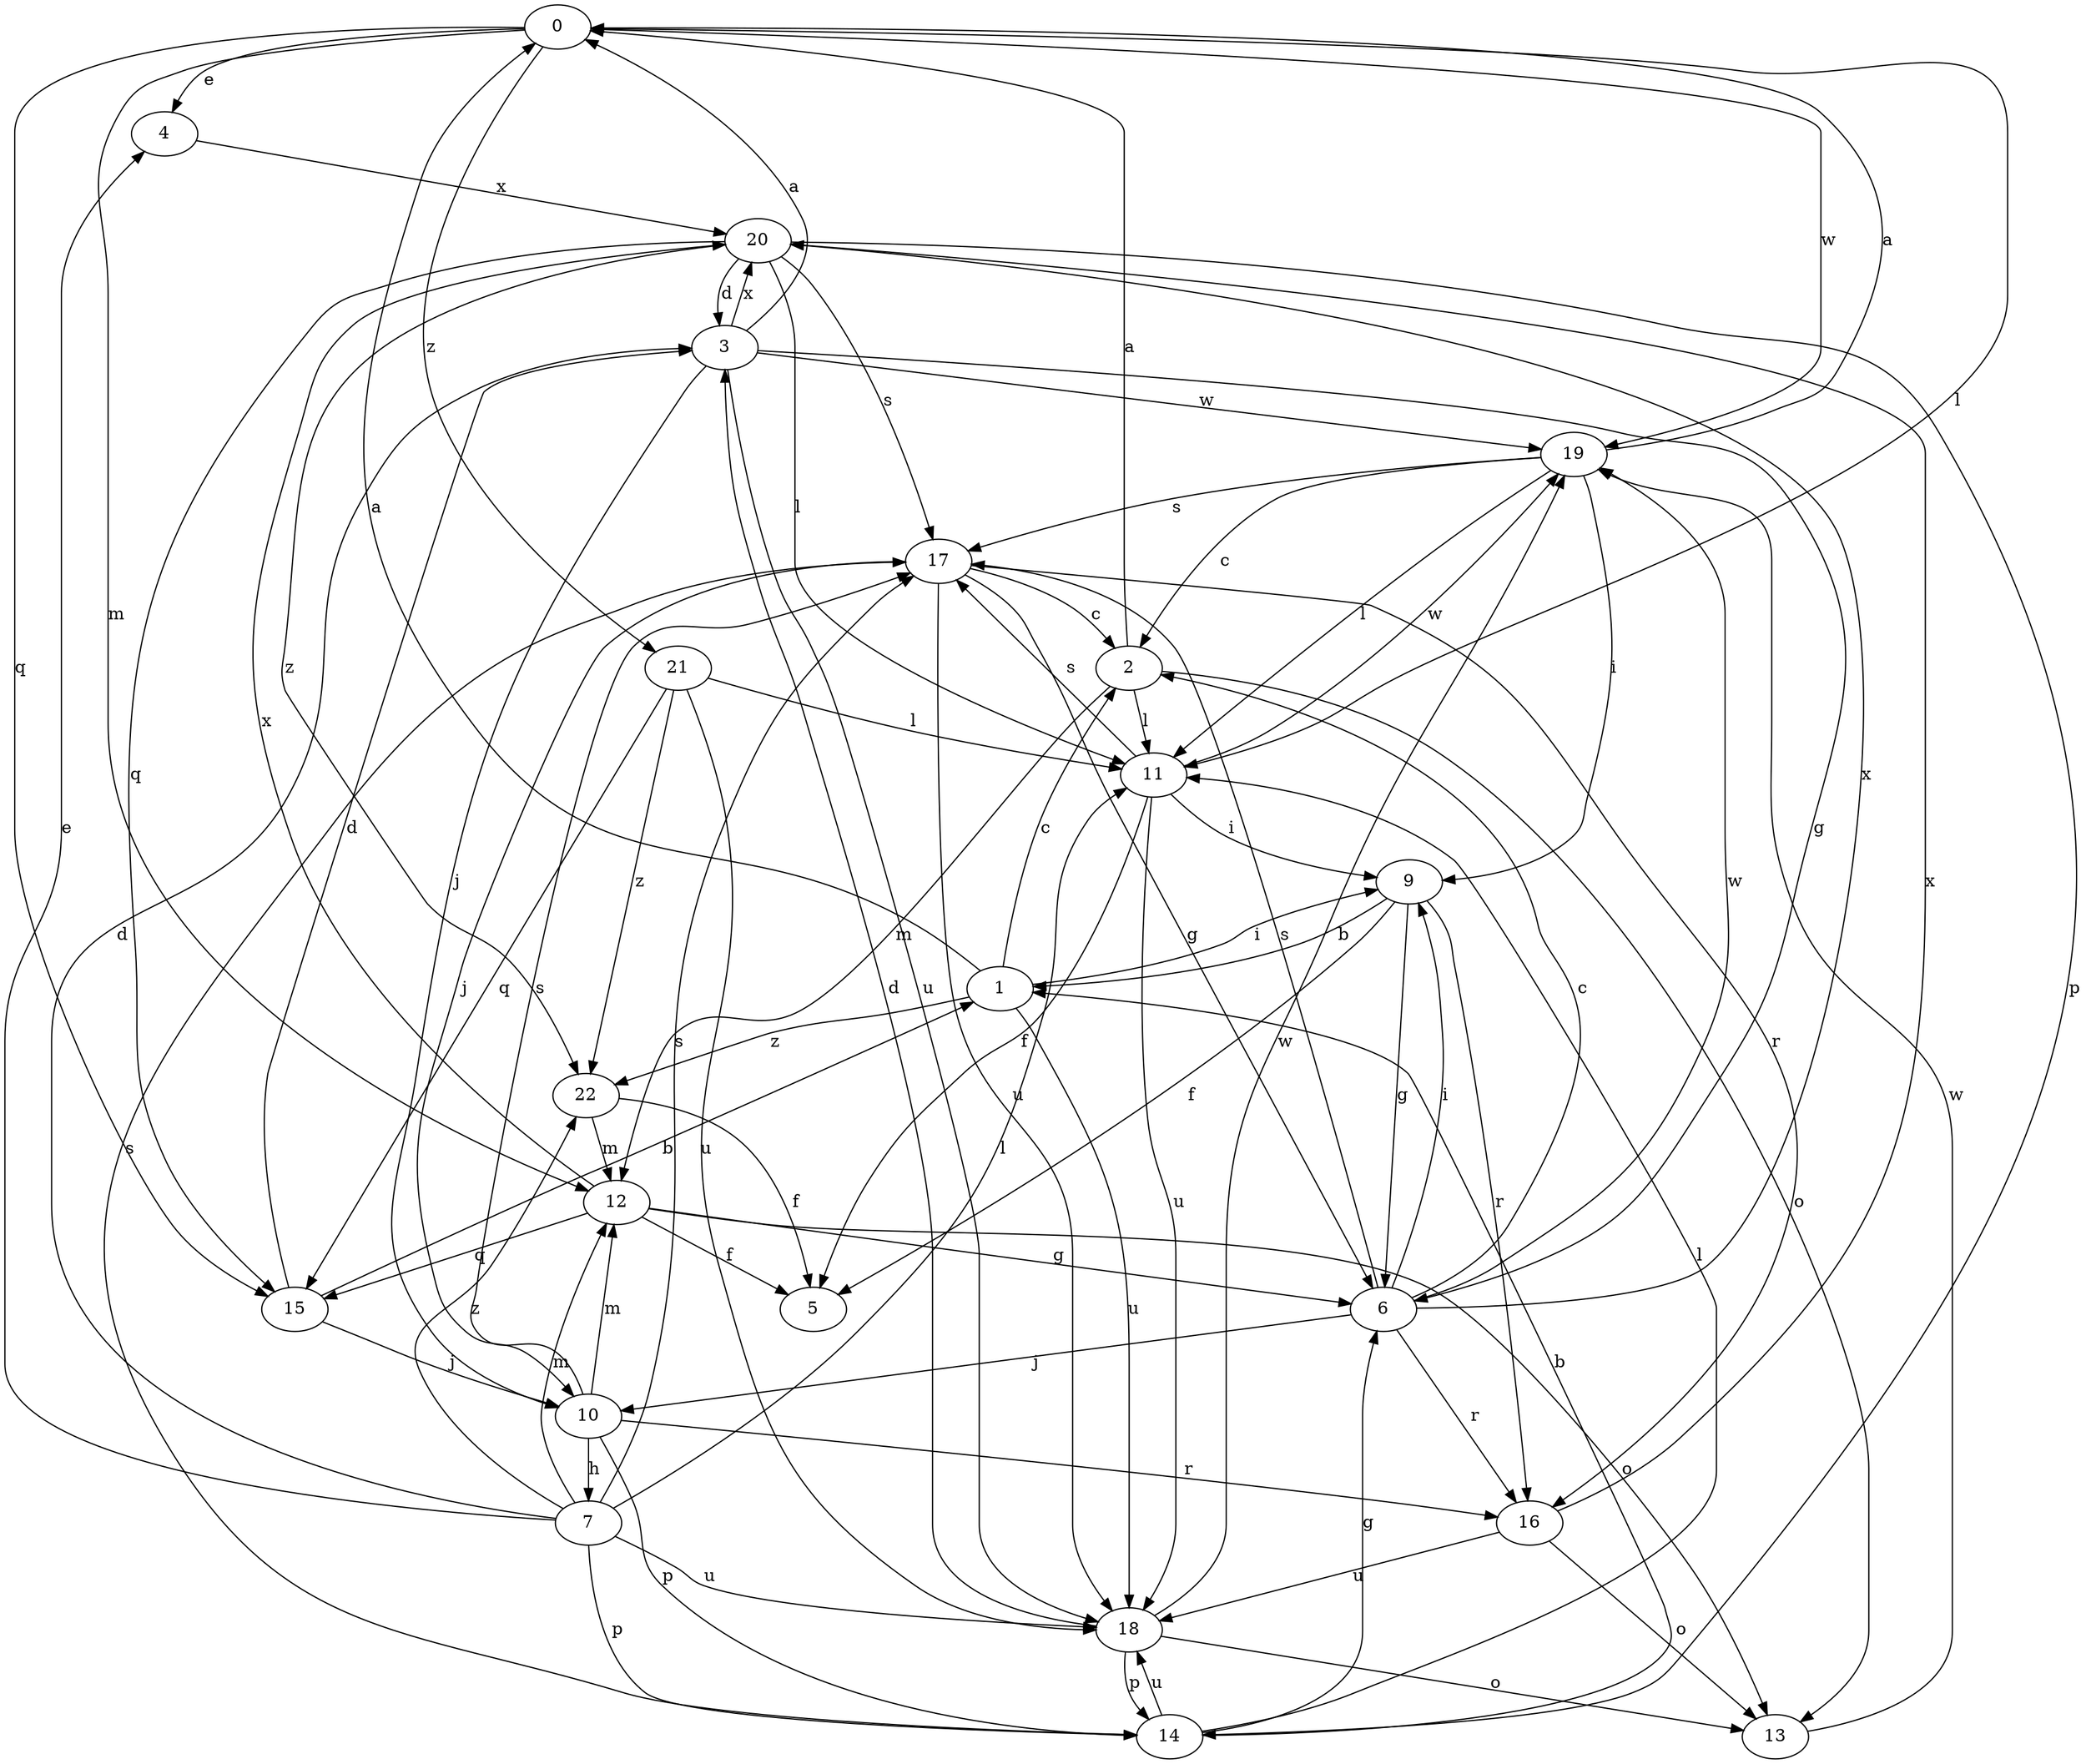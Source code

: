 strict digraph  {
0;
1;
2;
3;
4;
5;
6;
7;
9;
10;
11;
12;
13;
14;
15;
16;
17;
18;
19;
20;
21;
22;
0 -> 4  [label=e];
0 -> 11  [label=l];
0 -> 12  [label=m];
0 -> 15  [label=q];
0 -> 19  [label=w];
0 -> 21  [label=z];
1 -> 0  [label=a];
1 -> 2  [label=c];
1 -> 9  [label=i];
1 -> 18  [label=u];
1 -> 22  [label=z];
2 -> 0  [label=a];
2 -> 11  [label=l];
2 -> 12  [label=m];
2 -> 13  [label=o];
3 -> 0  [label=a];
3 -> 6  [label=g];
3 -> 10  [label=j];
3 -> 18  [label=u];
3 -> 19  [label=w];
3 -> 20  [label=x];
4 -> 20  [label=x];
6 -> 2  [label=c];
6 -> 9  [label=i];
6 -> 10  [label=j];
6 -> 16  [label=r];
6 -> 17  [label=s];
6 -> 19  [label=w];
6 -> 20  [label=x];
7 -> 3  [label=d];
7 -> 4  [label=e];
7 -> 11  [label=l];
7 -> 12  [label=m];
7 -> 14  [label=p];
7 -> 17  [label=s];
7 -> 18  [label=u];
7 -> 22  [label=z];
9 -> 1  [label=b];
9 -> 5  [label=f];
9 -> 6  [label=g];
9 -> 16  [label=r];
10 -> 7  [label=h];
10 -> 12  [label=m];
10 -> 14  [label=p];
10 -> 16  [label=r];
10 -> 17  [label=s];
11 -> 5  [label=f];
11 -> 9  [label=i];
11 -> 17  [label=s];
11 -> 18  [label=u];
11 -> 19  [label=w];
12 -> 5  [label=f];
12 -> 6  [label=g];
12 -> 13  [label=o];
12 -> 15  [label=q];
12 -> 20  [label=x];
13 -> 19  [label=w];
14 -> 1  [label=b];
14 -> 6  [label=g];
14 -> 11  [label=l];
14 -> 17  [label=s];
14 -> 18  [label=u];
15 -> 1  [label=b];
15 -> 3  [label=d];
15 -> 10  [label=j];
16 -> 13  [label=o];
16 -> 18  [label=u];
16 -> 20  [label=x];
17 -> 2  [label=c];
17 -> 6  [label=g];
17 -> 10  [label=j];
17 -> 16  [label=r];
17 -> 18  [label=u];
18 -> 3  [label=d];
18 -> 13  [label=o];
18 -> 14  [label=p];
18 -> 19  [label=w];
19 -> 0  [label=a];
19 -> 2  [label=c];
19 -> 9  [label=i];
19 -> 11  [label=l];
19 -> 17  [label=s];
20 -> 3  [label=d];
20 -> 11  [label=l];
20 -> 14  [label=p];
20 -> 15  [label=q];
20 -> 17  [label=s];
20 -> 22  [label=z];
21 -> 11  [label=l];
21 -> 15  [label=q];
21 -> 18  [label=u];
21 -> 22  [label=z];
22 -> 5  [label=f];
22 -> 12  [label=m];
}
